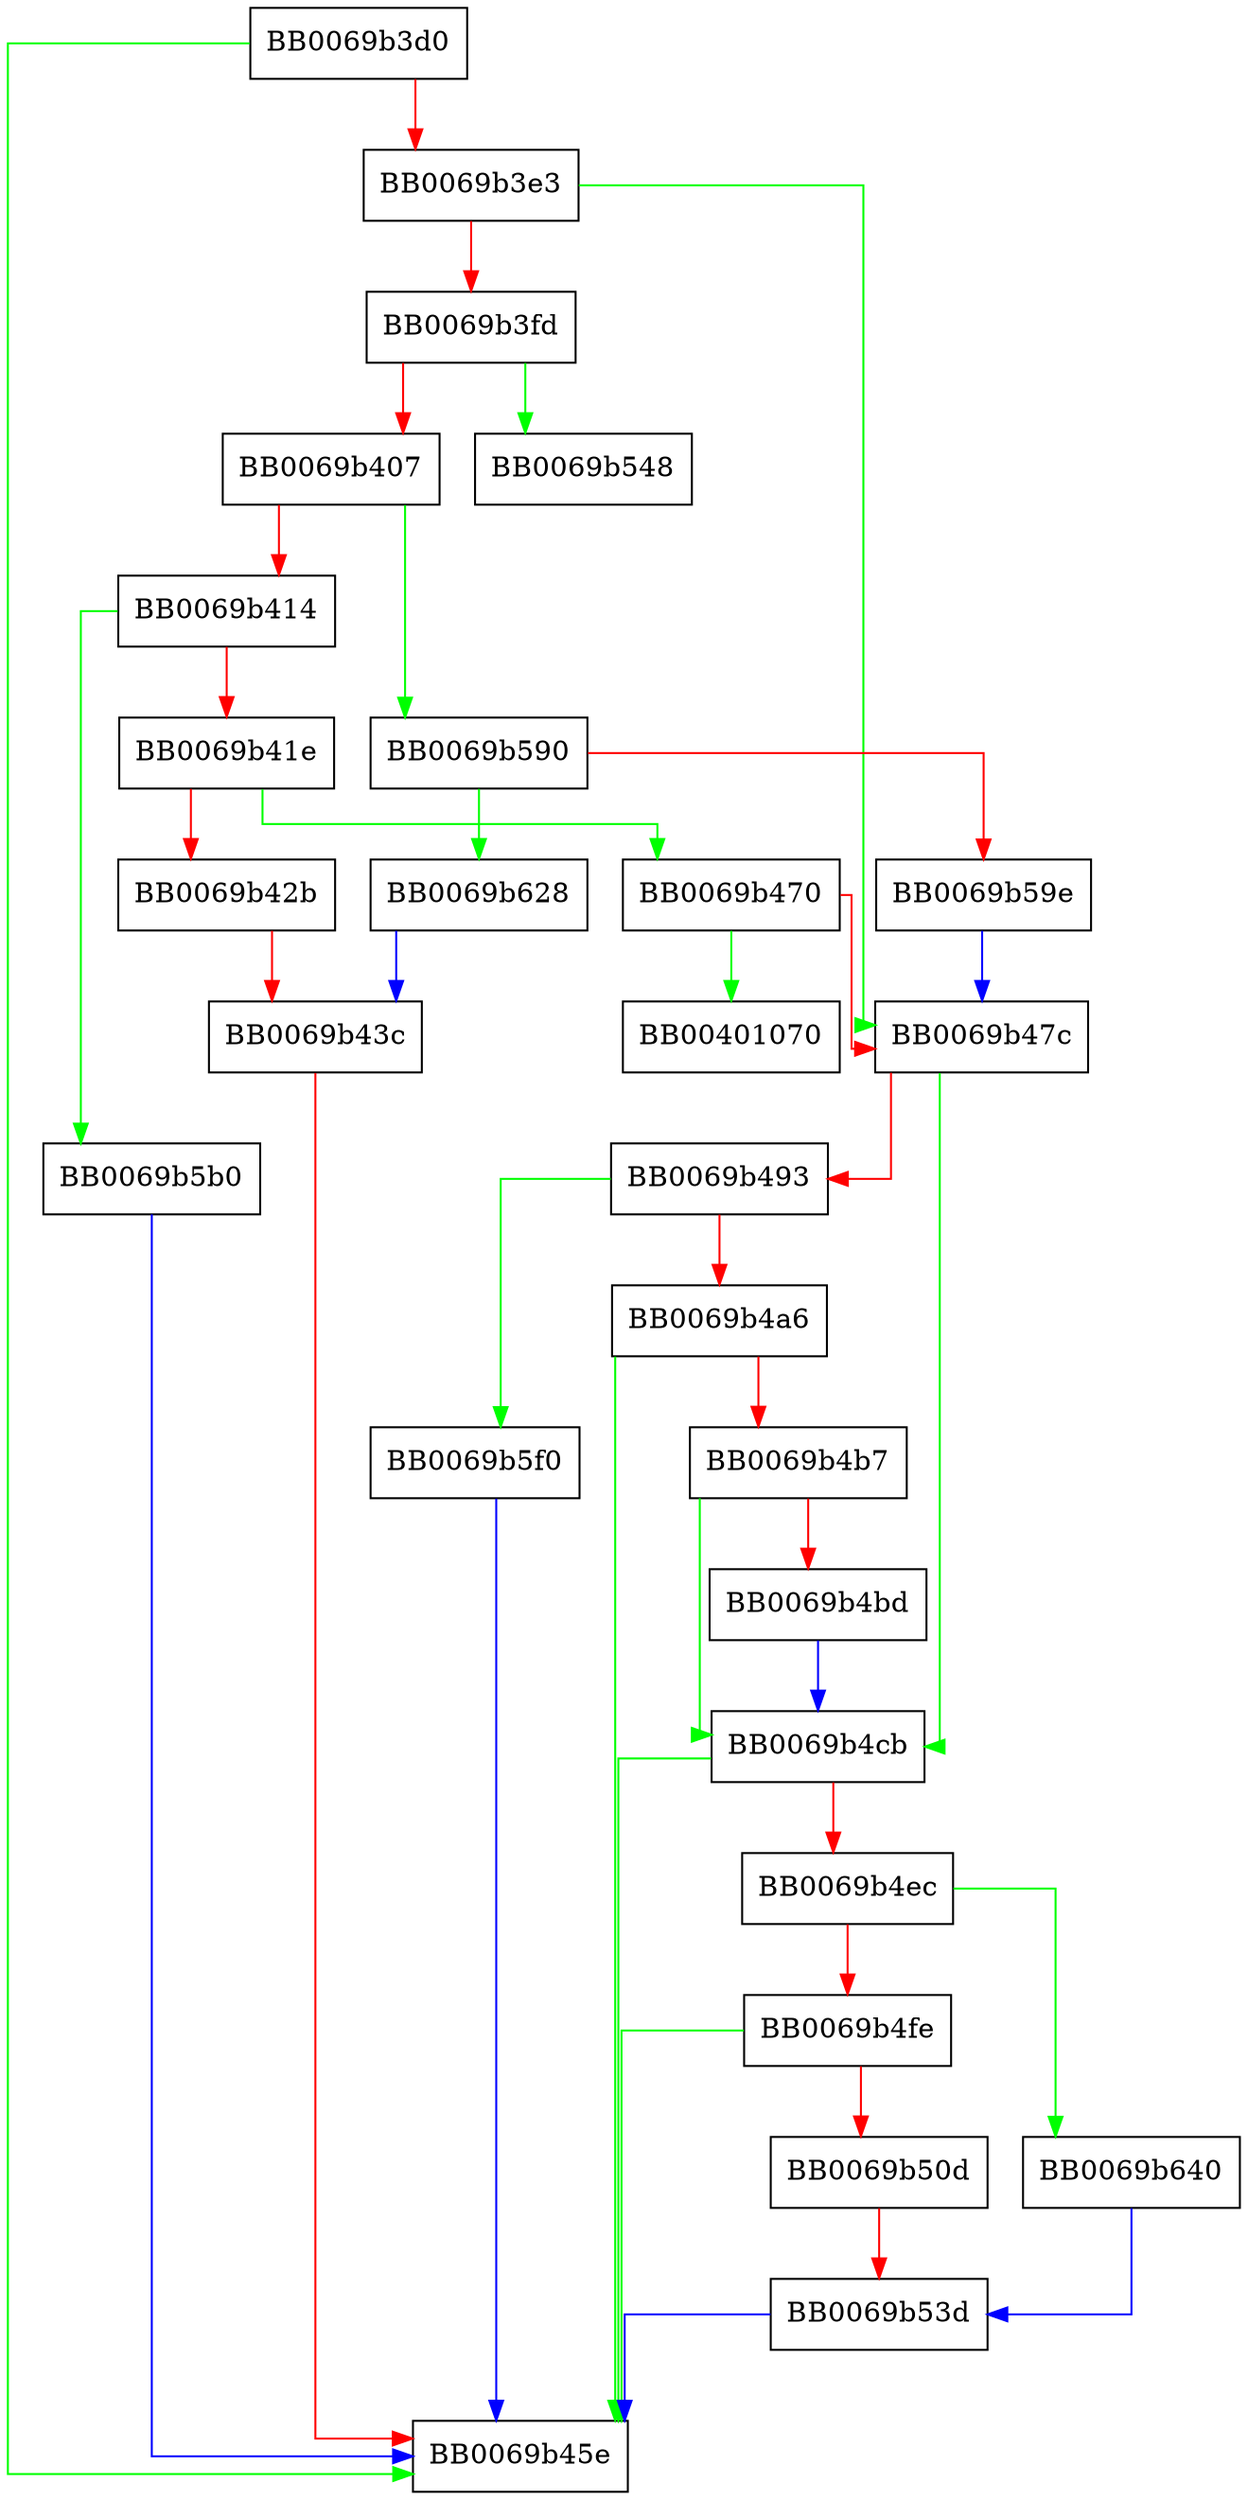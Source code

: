 digraph aes_ocb_set_ctx_params {
  node [shape="box"];
  graph [splines=ortho];
  BB0069b3d0 -> BB0069b45e [color="green"];
  BB0069b3d0 -> BB0069b3e3 [color="red"];
  BB0069b3e3 -> BB0069b47c [color="green"];
  BB0069b3e3 -> BB0069b3fd [color="red"];
  BB0069b3fd -> BB0069b548 [color="green"];
  BB0069b3fd -> BB0069b407 [color="red"];
  BB0069b407 -> BB0069b590 [color="green"];
  BB0069b407 -> BB0069b414 [color="red"];
  BB0069b414 -> BB0069b5b0 [color="green"];
  BB0069b414 -> BB0069b41e [color="red"];
  BB0069b41e -> BB0069b470 [color="green"];
  BB0069b41e -> BB0069b42b [color="red"];
  BB0069b42b -> BB0069b43c [color="red"];
  BB0069b43c -> BB0069b45e [color="red"];
  BB0069b470 -> BB00401070 [color="green"];
  BB0069b470 -> BB0069b47c [color="red"];
  BB0069b47c -> BB0069b4cb [color="green"];
  BB0069b47c -> BB0069b493 [color="red"];
  BB0069b493 -> BB0069b5f0 [color="green"];
  BB0069b493 -> BB0069b4a6 [color="red"];
  BB0069b4a6 -> BB0069b45e [color="green"];
  BB0069b4a6 -> BB0069b4b7 [color="red"];
  BB0069b4b7 -> BB0069b4cb [color="green"];
  BB0069b4b7 -> BB0069b4bd [color="red"];
  BB0069b4bd -> BB0069b4cb [color="blue"];
  BB0069b4cb -> BB0069b45e [color="green"];
  BB0069b4cb -> BB0069b4ec [color="red"];
  BB0069b4ec -> BB0069b640 [color="green"];
  BB0069b4ec -> BB0069b4fe [color="red"];
  BB0069b4fe -> BB0069b45e [color="green"];
  BB0069b4fe -> BB0069b50d [color="red"];
  BB0069b50d -> BB0069b53d [color="red"];
  BB0069b53d -> BB0069b45e [color="blue"];
  BB0069b590 -> BB0069b628 [color="green"];
  BB0069b590 -> BB0069b59e [color="red"];
  BB0069b59e -> BB0069b47c [color="blue"];
  BB0069b5b0 -> BB0069b45e [color="blue"];
  BB0069b5f0 -> BB0069b45e [color="blue"];
  BB0069b628 -> BB0069b43c [color="blue"];
  BB0069b640 -> BB0069b53d [color="blue"];
}
